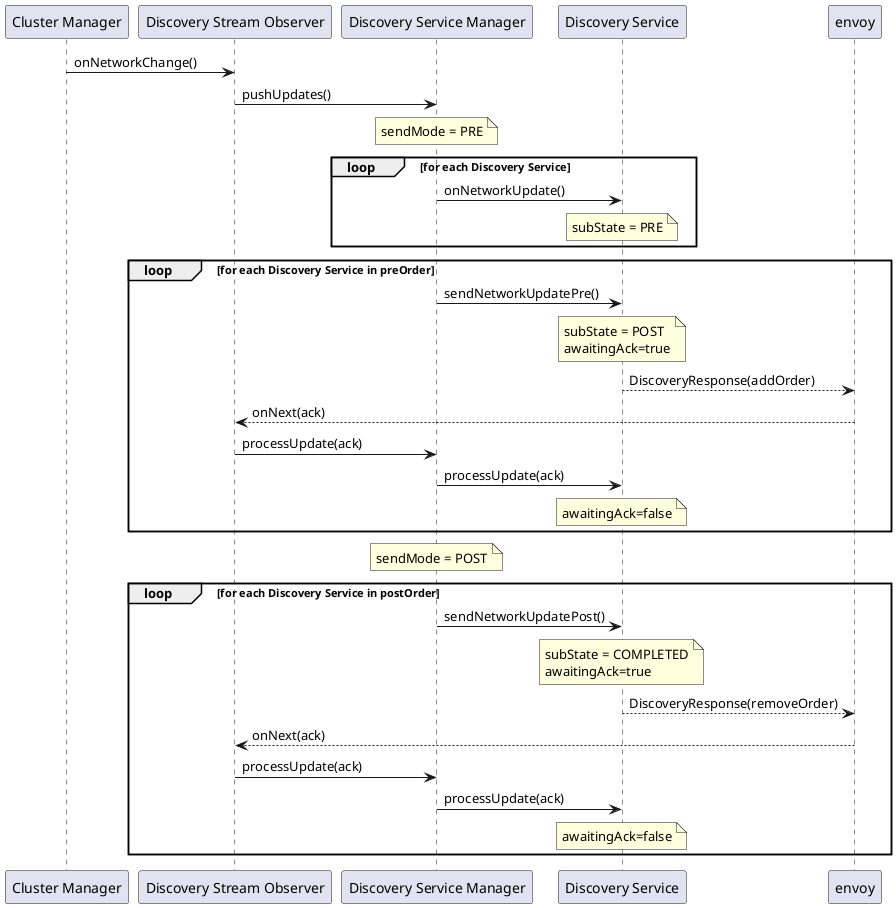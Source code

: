 @startuml
participant CM as "Cluster Manager"
participant DSO as "Discovery Stream Observer"
participant DSM as "Discovery Service Manager"
participant DS as "Discovery Service"
CM -> DSO: onNetworkChange()
DSO -> DSM: pushUpdates()
note over DSM: sendMode = PRE
loop for each Discovery Service
DSM -> DS: onNetworkUpdate()
note over DS: subState = PRE
end
loop for each Discovery Service in preOrder
DSM -> DS: sendNetworkUpdatePre()
note over DS: subState = POST\nawaitingAck=true
DS --> envoy: DiscoveryResponse(addOrder)
envoy-->DSO: onNext(ack)
DSO->DSM: processUpdate(ack)
DSM->DS: processUpdate(ack)
note over DS: awaitingAck=false
end
note over DSM: sendMode = POST
loop for each Discovery Service in postOrder
DSM -> DS: sendNetworkUpdatePost()
note over DS: subState = COMPLETED\nawaitingAck=true
DS --> envoy: DiscoveryResponse(removeOrder)
envoy-->DSO: onNext(ack)
DSO->DSM: processUpdate(ack)
DSM->DS: processUpdate(ack)
note over DS: awaitingAck=false
end
@enduml

